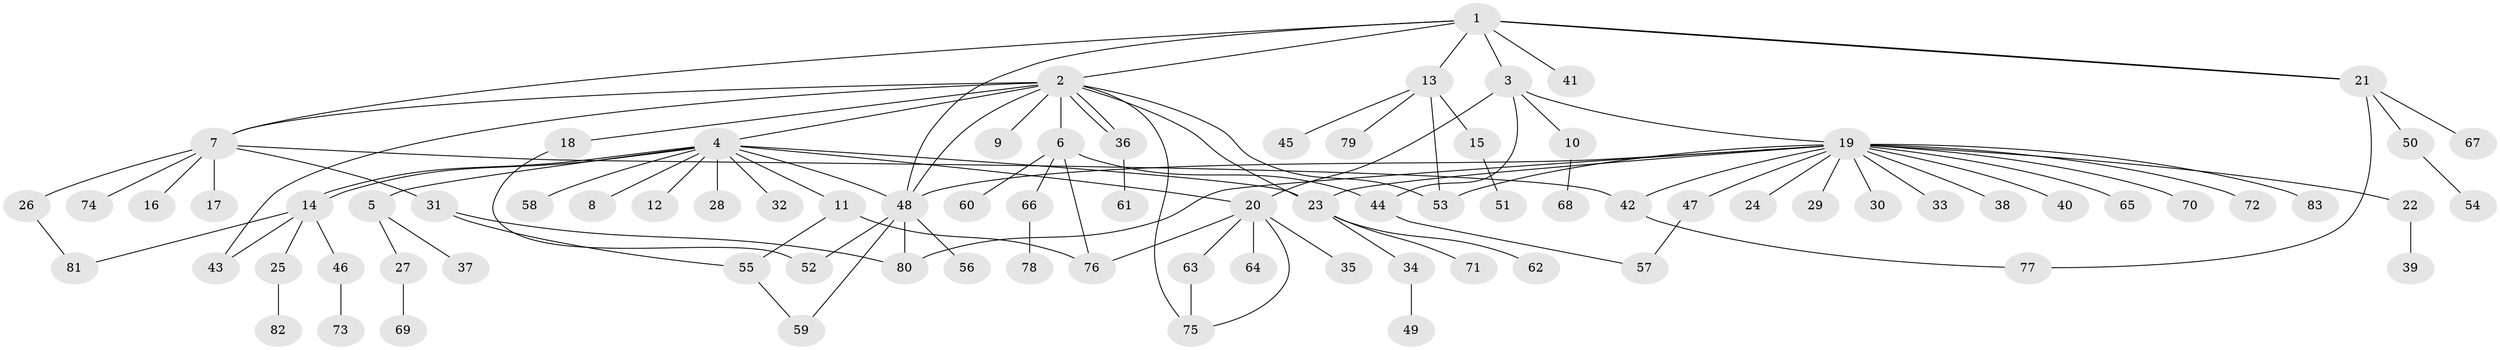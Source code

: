 // coarse degree distribution, {7: 0.02040816326530612, 20: 0.02040816326530612, 5: 0.08163265306122448, 3: 0.08163265306122448, 8: 0.04081632653061224, 1: 0.5102040816326531, 2: 0.1836734693877551, 4: 0.061224489795918366}
// Generated by graph-tools (version 1.1) at 2025/18/03/04/25 18:18:28]
// undirected, 83 vertices, 109 edges
graph export_dot {
graph [start="1"]
  node [color=gray90,style=filled];
  1;
  2;
  3;
  4;
  5;
  6;
  7;
  8;
  9;
  10;
  11;
  12;
  13;
  14;
  15;
  16;
  17;
  18;
  19;
  20;
  21;
  22;
  23;
  24;
  25;
  26;
  27;
  28;
  29;
  30;
  31;
  32;
  33;
  34;
  35;
  36;
  37;
  38;
  39;
  40;
  41;
  42;
  43;
  44;
  45;
  46;
  47;
  48;
  49;
  50;
  51;
  52;
  53;
  54;
  55;
  56;
  57;
  58;
  59;
  60;
  61;
  62;
  63;
  64;
  65;
  66;
  67;
  68;
  69;
  70;
  71;
  72;
  73;
  74;
  75;
  76;
  77;
  78;
  79;
  80;
  81;
  82;
  83;
  1 -- 2;
  1 -- 3;
  1 -- 7;
  1 -- 13;
  1 -- 21;
  1 -- 21;
  1 -- 41;
  1 -- 48;
  2 -- 4;
  2 -- 6;
  2 -- 7;
  2 -- 9;
  2 -- 18;
  2 -- 23;
  2 -- 36;
  2 -- 36;
  2 -- 43;
  2 -- 48;
  2 -- 53;
  2 -- 75;
  3 -- 10;
  3 -- 19;
  3 -- 20;
  3 -- 44;
  4 -- 5;
  4 -- 8;
  4 -- 11;
  4 -- 12;
  4 -- 14;
  4 -- 14;
  4 -- 20;
  4 -- 23;
  4 -- 28;
  4 -- 32;
  4 -- 48;
  4 -- 58;
  5 -- 27;
  5 -- 37;
  6 -- 44;
  6 -- 60;
  6 -- 66;
  6 -- 76;
  7 -- 16;
  7 -- 17;
  7 -- 26;
  7 -- 31;
  7 -- 42;
  7 -- 74;
  10 -- 68;
  11 -- 55;
  11 -- 76;
  13 -- 15;
  13 -- 45;
  13 -- 53;
  13 -- 79;
  14 -- 25;
  14 -- 43;
  14 -- 46;
  14 -- 81;
  15 -- 51;
  18 -- 52;
  19 -- 22;
  19 -- 23;
  19 -- 24;
  19 -- 29;
  19 -- 30;
  19 -- 33;
  19 -- 38;
  19 -- 40;
  19 -- 42;
  19 -- 47;
  19 -- 48;
  19 -- 53;
  19 -- 65;
  19 -- 70;
  19 -- 72;
  19 -- 80;
  19 -- 83;
  20 -- 35;
  20 -- 63;
  20 -- 64;
  20 -- 75;
  20 -- 76;
  21 -- 50;
  21 -- 67;
  21 -- 77;
  22 -- 39;
  23 -- 34;
  23 -- 62;
  23 -- 71;
  25 -- 82;
  26 -- 81;
  27 -- 69;
  31 -- 55;
  31 -- 80;
  34 -- 49;
  36 -- 61;
  42 -- 77;
  44 -- 57;
  46 -- 73;
  47 -- 57;
  48 -- 52;
  48 -- 56;
  48 -- 59;
  48 -- 80;
  50 -- 54;
  55 -- 59;
  63 -- 75;
  66 -- 78;
}
